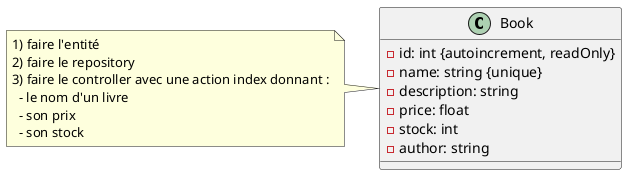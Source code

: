 @startuml classes
class Book {
    - id: int {autoincrement, readOnly}
    - name: string {unique}
    - description: string
    - price: float
    - stock: int
    - author: string
}

note as consign
    1) faire l'entité
    2) faire le repository
    3) faire le controller avec une action index donnant :
      - le nom d'un livre
      - son prix
      - son stock
endnote

consign -> Book
@enduml
